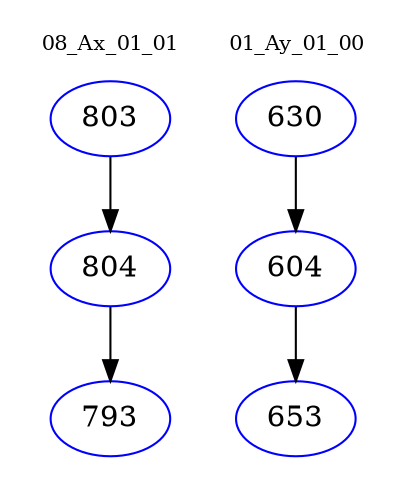 digraph{
subgraph cluster_0 {
color = white
label = "08_Ax_01_01";
fontsize=10;
T0_803 [label="803", color="blue"]
T0_803 -> T0_804 [color="black"]
T0_804 [label="804", color="blue"]
T0_804 -> T0_793 [color="black"]
T0_793 [label="793", color="blue"]
}
subgraph cluster_1 {
color = white
label = "01_Ay_01_00";
fontsize=10;
T1_630 [label="630", color="blue"]
T1_630 -> T1_604 [color="black"]
T1_604 [label="604", color="blue"]
T1_604 -> T1_653 [color="black"]
T1_653 [label="653", color="blue"]
}
}
